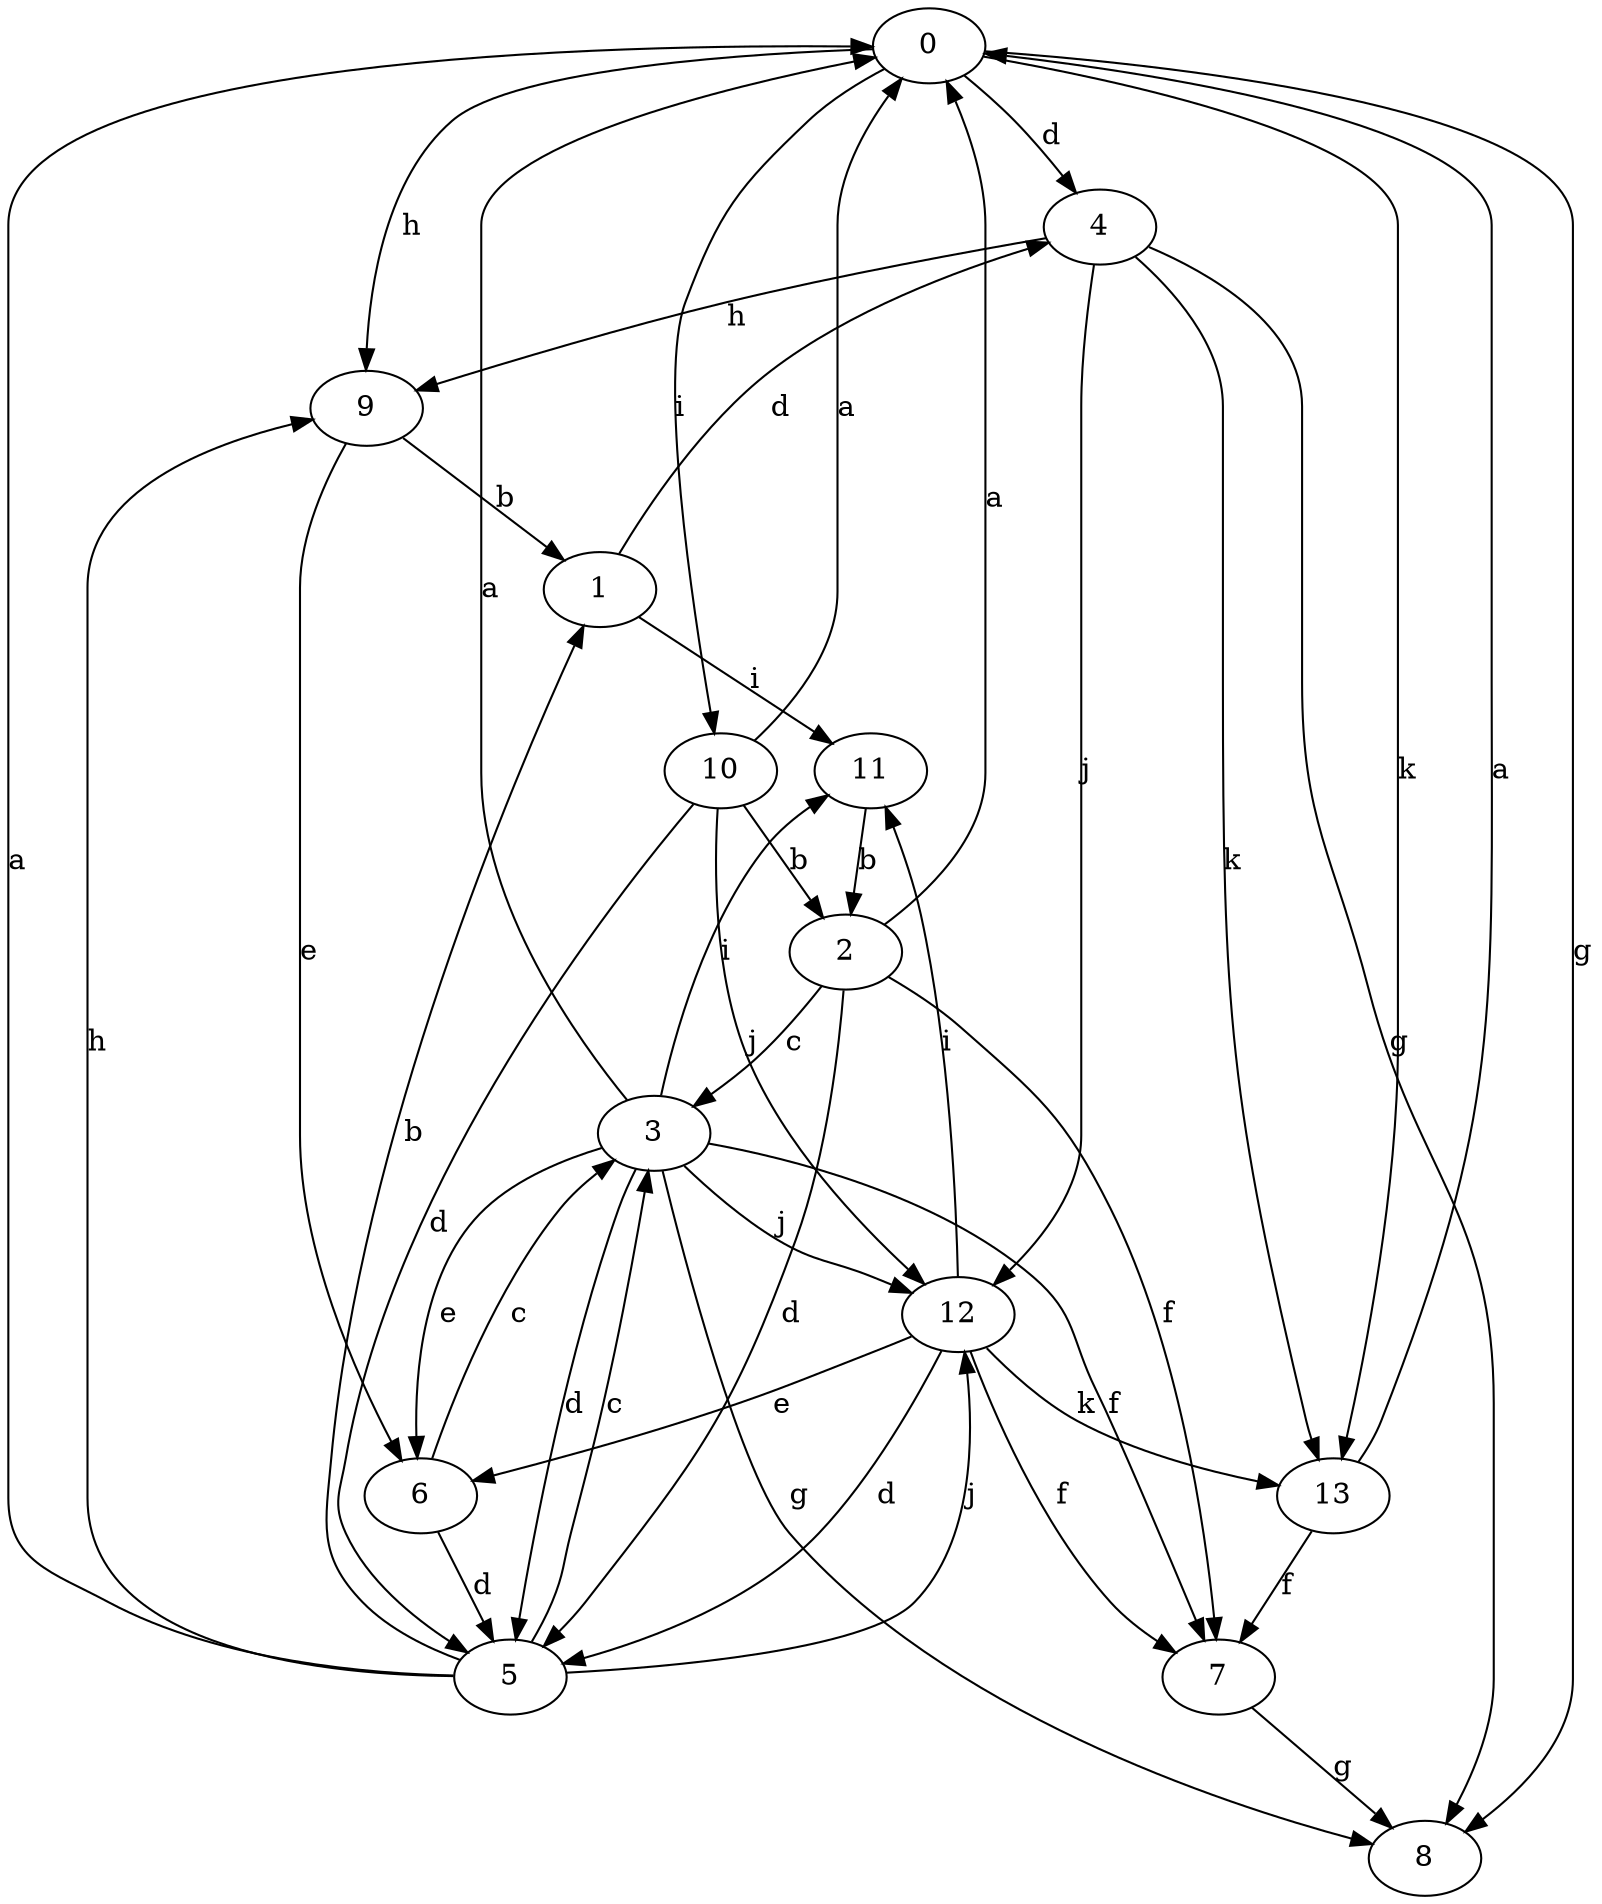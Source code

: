 strict digraph  {
0;
1;
2;
3;
4;
5;
6;
7;
8;
9;
10;
11;
12;
13;
0 -> 4  [label=d];
0 -> 8  [label=g];
0 -> 9  [label=h];
0 -> 10  [label=i];
0 -> 13  [label=k];
1 -> 4  [label=d];
1 -> 11  [label=i];
2 -> 0  [label=a];
2 -> 3  [label=c];
2 -> 5  [label=d];
2 -> 7  [label=f];
3 -> 0  [label=a];
3 -> 5  [label=d];
3 -> 6  [label=e];
3 -> 7  [label=f];
3 -> 8  [label=g];
3 -> 11  [label=i];
3 -> 12  [label=j];
4 -> 8  [label=g];
4 -> 9  [label=h];
4 -> 12  [label=j];
4 -> 13  [label=k];
5 -> 0  [label=a];
5 -> 1  [label=b];
5 -> 3  [label=c];
5 -> 9  [label=h];
5 -> 12  [label=j];
6 -> 3  [label=c];
6 -> 5  [label=d];
7 -> 8  [label=g];
9 -> 1  [label=b];
9 -> 6  [label=e];
10 -> 0  [label=a];
10 -> 2  [label=b];
10 -> 5  [label=d];
10 -> 12  [label=j];
11 -> 2  [label=b];
12 -> 5  [label=d];
12 -> 6  [label=e];
12 -> 7  [label=f];
12 -> 11  [label=i];
12 -> 13  [label=k];
13 -> 0  [label=a];
13 -> 7  [label=f];
}
